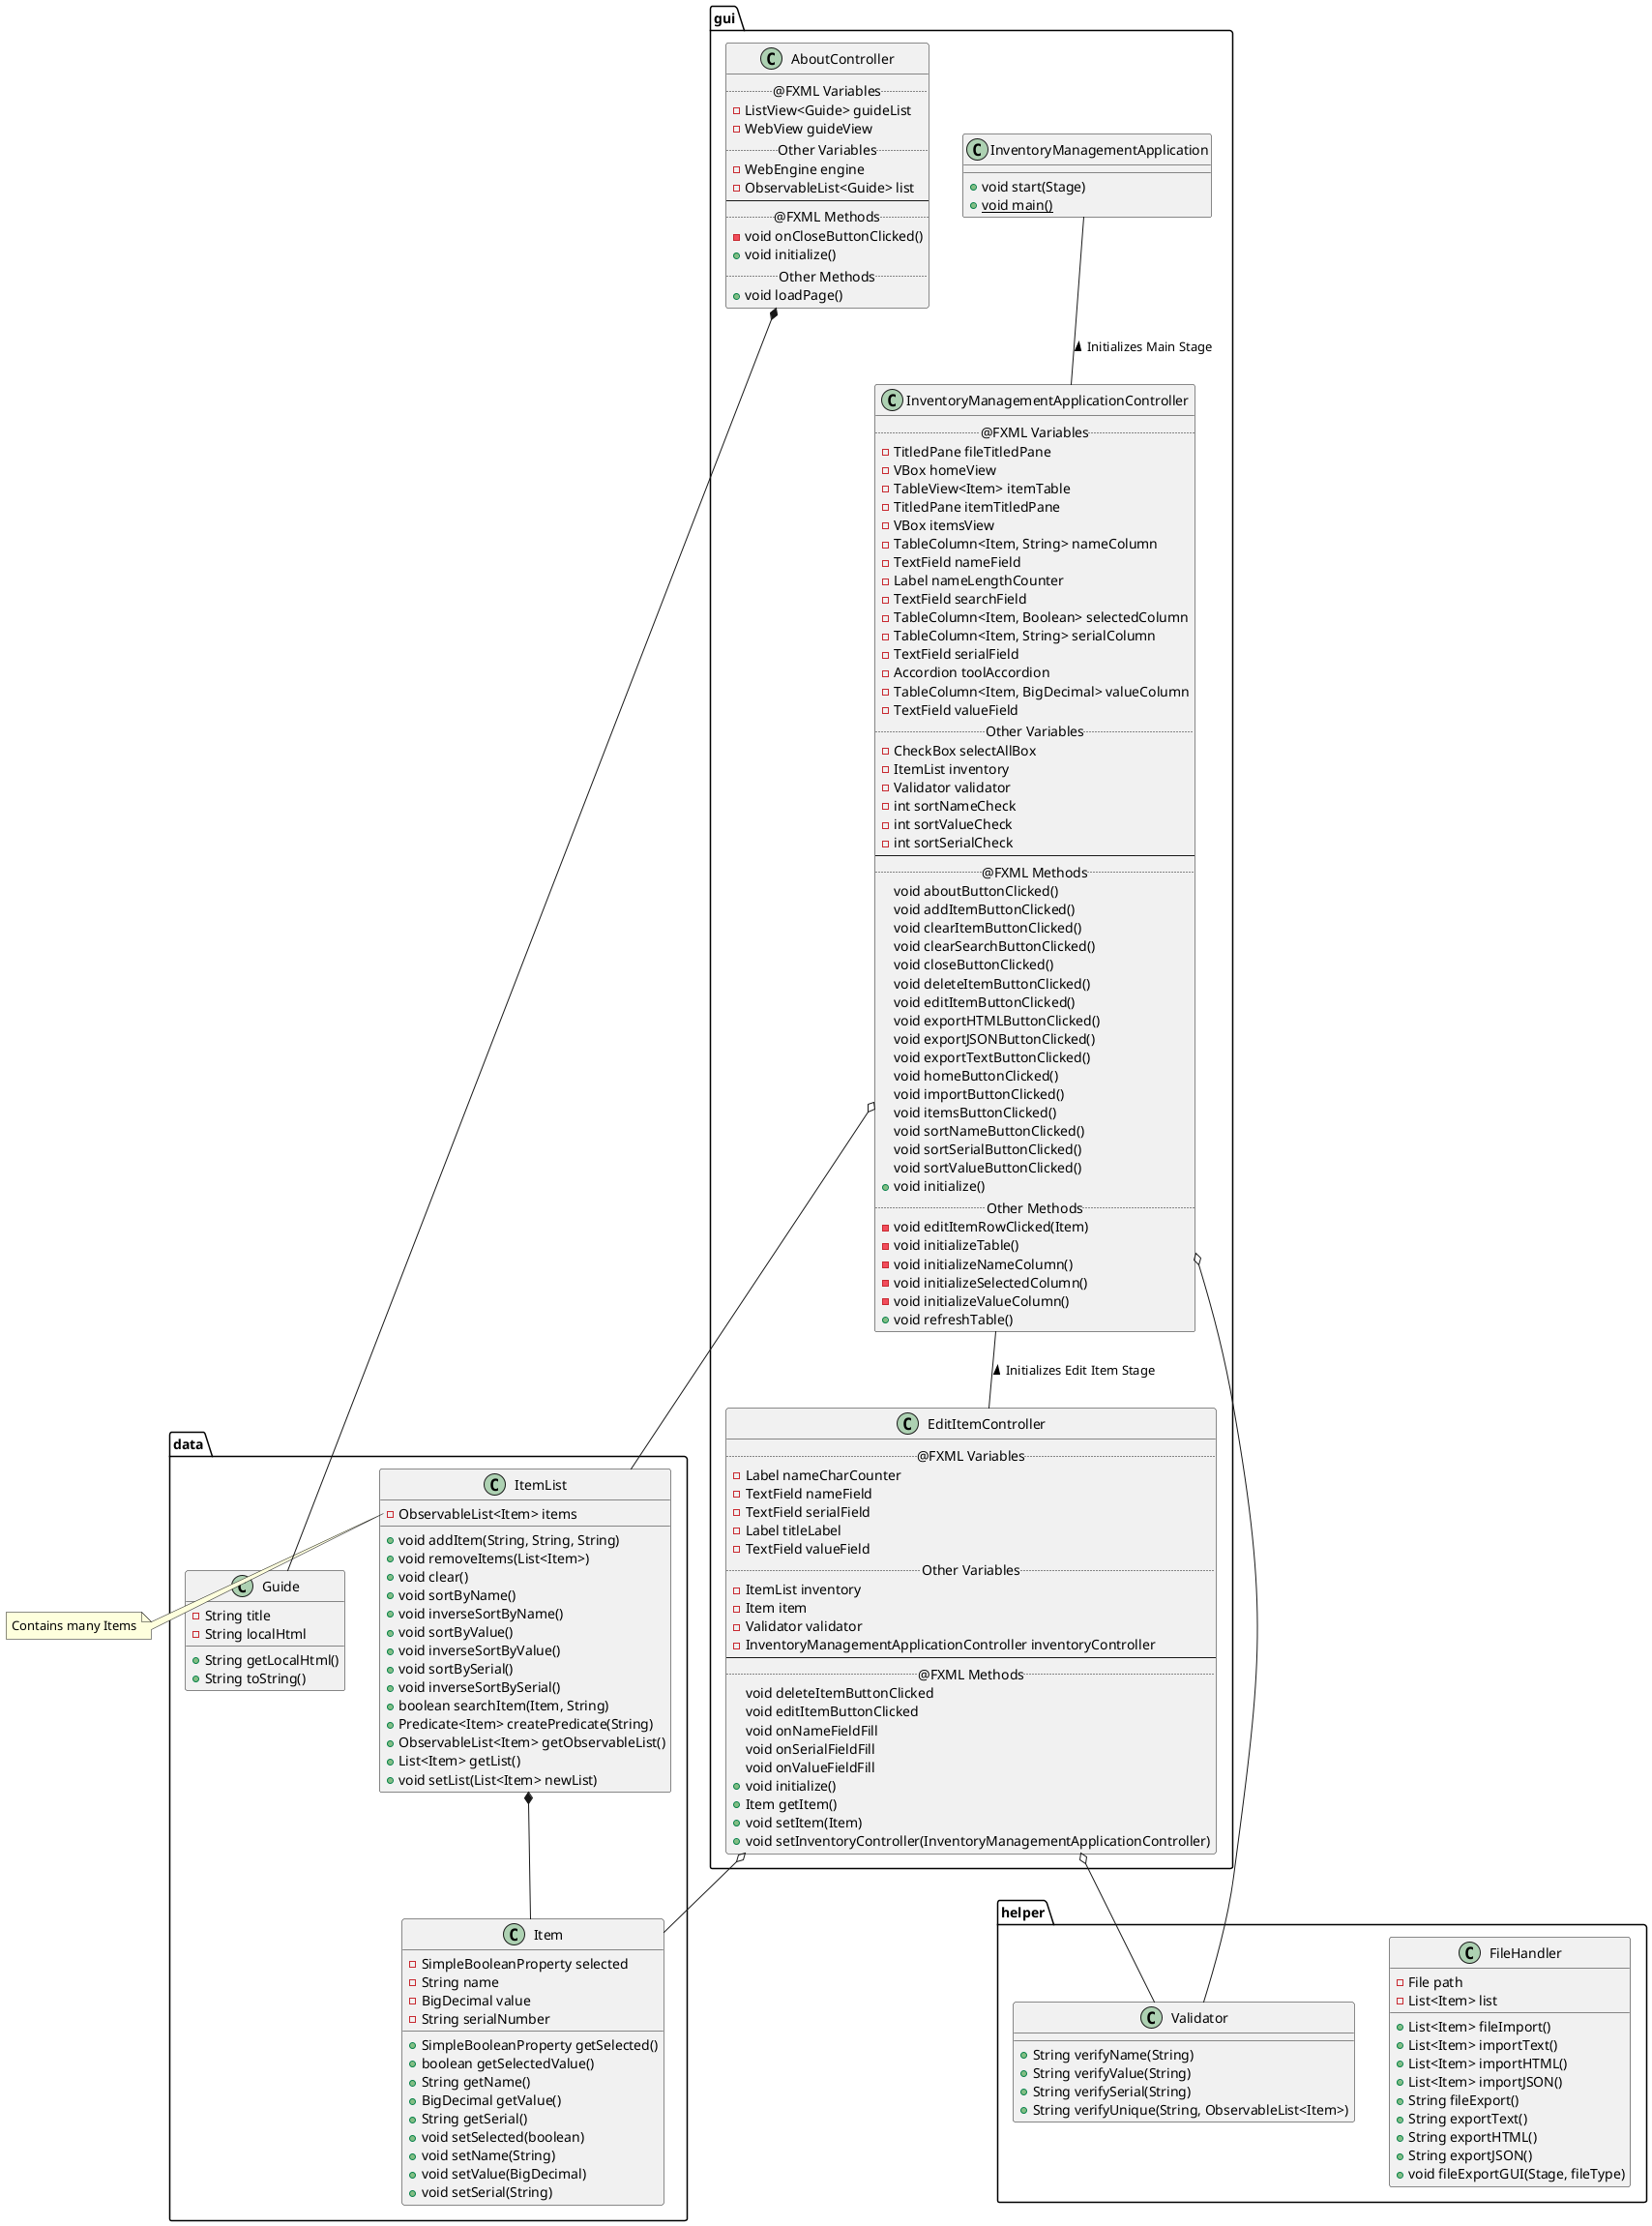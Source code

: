 @startuml

package "data" {

    class Guide {
        -String title
        -String localHtml

        +String getLocalHtml()
        +String toString()
    }

    class Item {
        -SimpleBooleanProperty selected
        -String name
        -BigDecimal value
        -String serialNumber

        +SimpleBooleanProperty getSelected()
        +boolean getSelectedValue()
        +String getName()
        +BigDecimal getValue()
        +String getSerial()
        +void setSelected(boolean)
        +void setName(String)
        +void setValue(BigDecimal)
        +void setSerial(String)
    }

    class ItemList {
        -ObservableList<Item> items

        +void addItem(String, String, String)
        +void removeItems(List<Item>)
        +void clear()
        +void sortByName()
        +void inverseSortByName()
        +void sortByValue()
        +void inverseSortByValue()
        +void sortBySerial()
        +void inverseSortBySerial()
        +boolean searchItem(Item, String)
        +Predicate<Item> createPredicate(String)
        +ObservableList<Item> getObservableList()
        +List<Item> getList()
        +void setList(List<Item> newList)
    }

}

package "gui" {
    class AboutController {
        ..@FXML Variables..
        -ListView<Guide> guideList
        -WebView guideView
        ..Other Variables..
        -WebEngine engine
        -ObservableList<Guide> list
        --
        ..@FXML Methods..
        -void onCloseButtonClicked()
        +void initialize()
        ..Other Methods..
        +void loadPage()
    }

    class EditItemController {
        ..@FXML Variables..
        -Label nameCharCounter
        -TextField nameField
        -TextField serialField
        -Label titleLabel
        -TextField valueField
        ..Other Variables..
        -ItemList inventory
        -Item item
        -Validator validator
        -InventoryManagementApplicationController inventoryController
        --
        ..@FXML Methods..
        void deleteItemButtonClicked
        void editItemButtonClicked
        void onNameFieldFill
        void onSerialFieldFill
        void onValueFieldFill
        +void initialize()
        +Item getItem()
        +void setItem(Item)
        +void setInventoryController(InventoryManagementApplicationController)
    }

    class InventoryManagementApplication {
        +void start(Stage)
        +{static}void main()
    }

    class InventoryManagementApplicationController {
        ..@FXML Variables..
        -TitledPane fileTitledPane
        -VBox homeView
        -TableView<Item> itemTable
        -TitledPane itemTitledPane
        -VBox itemsView
        -TableColumn<Item, String> nameColumn
        -TextField nameField
        -Label nameLengthCounter
        -TextField searchField
        -TableColumn<Item, Boolean> selectedColumn
        -TableColumn<Item, String> serialColumn
        -TextField serialField
        -Accordion toolAccordion
        -TableColumn<Item, BigDecimal> valueColumn
        -TextField valueField
        ..Other Variables..
        -CheckBox selectAllBox
        -ItemList inventory
        -Validator validator
        -int sortNameCheck
        -int sortValueCheck
        -int sortSerialCheck
        --
        ..@FXML Methods..
        void aboutButtonClicked()
        void addItemButtonClicked()
        void clearItemButtonClicked()
        void clearSearchButtonClicked()
        void closeButtonClicked()
        void deleteItemButtonClicked()
        void editItemButtonClicked()
        void exportHTMLButtonClicked()
        void exportJSONButtonClicked()
        void exportTextButtonClicked()
        void homeButtonClicked()
        void importButtonClicked()
        void itemsButtonClicked()
        void sortNameButtonClicked()
        void sortSerialButtonClicked()
        void sortValueButtonClicked()
        +void initialize()
        ..Other Methods..
        -void editItemRowClicked(Item)
        -void initializeTable()
        -void initializeNameColumn()
        -void initializeSelectedColumn()
        -void initializeValueColumn()
        +void refreshTable()
    }
}

package "helper" {
    class FileHandler {
        -File path
        -List<Item> list

        +List<Item> fileImport()
        +List<Item> importText()
        +List<Item> importHTML()
        +List<Item> importJSON()
        +String fileExport()
        +String exportText()
        +String exportHTML()
        +String exportJSON()
        +void fileExportGUI(Stage, fileType)
    }

    class Validator {
        +String verifyName(String)
        +String verifyValue(String)
        +String verifySerial(String)
        +String verifyUnique(String, ObservableList<Item>)
    }
}

InventoryManagementApplication -- InventoryManagementApplicationController : < Initializes Main Stage
InventoryManagementApplicationController -- EditItemController : < Initializes Edit Item Stage
InventoryManagementApplicationController o-- ItemList
InventoryManagementApplicationController o-- Validator
EditItemController o-- Validator
EditItemController o-- Item
AboutController *-- Guide
ItemList *-- Item

note left of ItemList::items
    Contains many Items
end note

@enduml